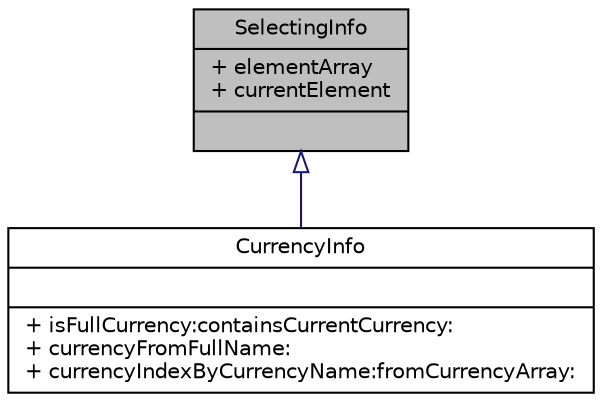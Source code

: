 digraph G
{
  edge [fontname="Helvetica",fontsize="10",labelfontname="Helvetica",labelfontsize="10"];
  node [fontname="Helvetica",fontsize="10",shape=record];
  Node1 [label="{SelectingInfo\n|+ elementArray\l+ currentElement\l|}",height=0.2,width=0.4,color="black", fillcolor="grey75", style="filled" fontcolor="black"];
  Node1 -> Node2 [dir=back,color="midnightblue",fontsize="10",style="solid",arrowtail="empty",fontname="Helvetica"];
  Node2 [label="{CurrencyInfo\n||+ isFullCurrency:containsCurrentCurrency:\l+ currencyFromFullName:\l+ currencyIndexByCurrencyName:fromCurrencyArray:\l}",height=0.2,width=0.4,color="black", fillcolor="white", style="filled",URL="$interface_currency_info.html",tooltip="Used as currency model."];
}
